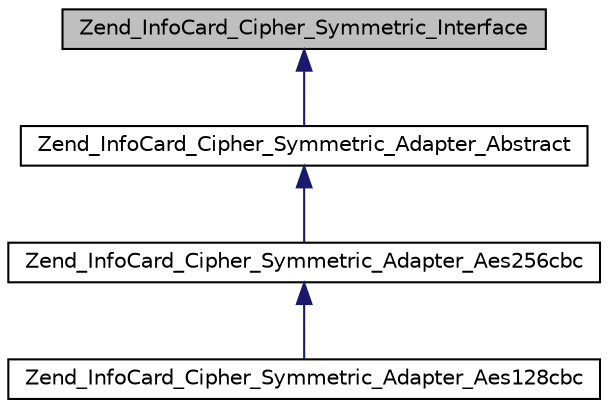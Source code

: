 digraph G
{
  edge [fontname="Helvetica",fontsize="10",labelfontname="Helvetica",labelfontsize="10"];
  node [fontname="Helvetica",fontsize="10",shape=record];
  Node1 [label="Zend_InfoCard_Cipher_Symmetric_Interface",height=0.2,width=0.4,color="black", fillcolor="grey75", style="filled" fontcolor="black"];
  Node1 -> Node2 [dir="back",color="midnightblue",fontsize="10",style="solid",fontname="Helvetica"];
  Node2 [label="Zend_InfoCard_Cipher_Symmetric_Adapter_Abstract",height=0.2,width=0.4,color="black", fillcolor="white", style="filled",URL="$class_zend___info_card___cipher___symmetric___adapter___abstract.html"];
  Node2 -> Node3 [dir="back",color="midnightblue",fontsize="10",style="solid",fontname="Helvetica"];
  Node3 [label="Zend_InfoCard_Cipher_Symmetric_Adapter_Aes256cbc",height=0.2,width=0.4,color="black", fillcolor="white", style="filled",URL="$class_zend___info_card___cipher___symmetric___adapter___aes256cbc.html"];
  Node3 -> Node4 [dir="back",color="midnightblue",fontsize="10",style="solid",fontname="Helvetica"];
  Node4 [label="Zend_InfoCard_Cipher_Symmetric_Adapter_Aes128cbc",height=0.2,width=0.4,color="black", fillcolor="white", style="filled",URL="$class_zend___info_card___cipher___symmetric___adapter___aes128cbc.html"];
}
